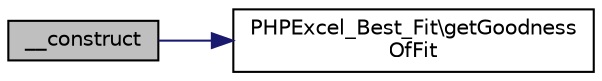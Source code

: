 digraph "__construct"
{
  edge [fontname="Helvetica",fontsize="10",labelfontname="Helvetica",labelfontsize="10"];
  node [fontname="Helvetica",fontsize="10",shape=record];
  rankdir="LR";
  Node0 [label="__construct",height=0.2,width=0.4,color="black", fillcolor="grey75", style="filled", fontcolor="black"];
  Node0 -> Node1 [color="midnightblue",fontsize="10",style="solid",fontname="Helvetica"];
  Node1 [label="PHPExcel_Best_Fit\\getGoodness\lOfFit",height=0.2,width=0.4,color="black", fillcolor="white", style="filled",URL="$class_p_h_p_excel___best___fit.html#abf5509e078763883e01478d674faba4b"];
}
